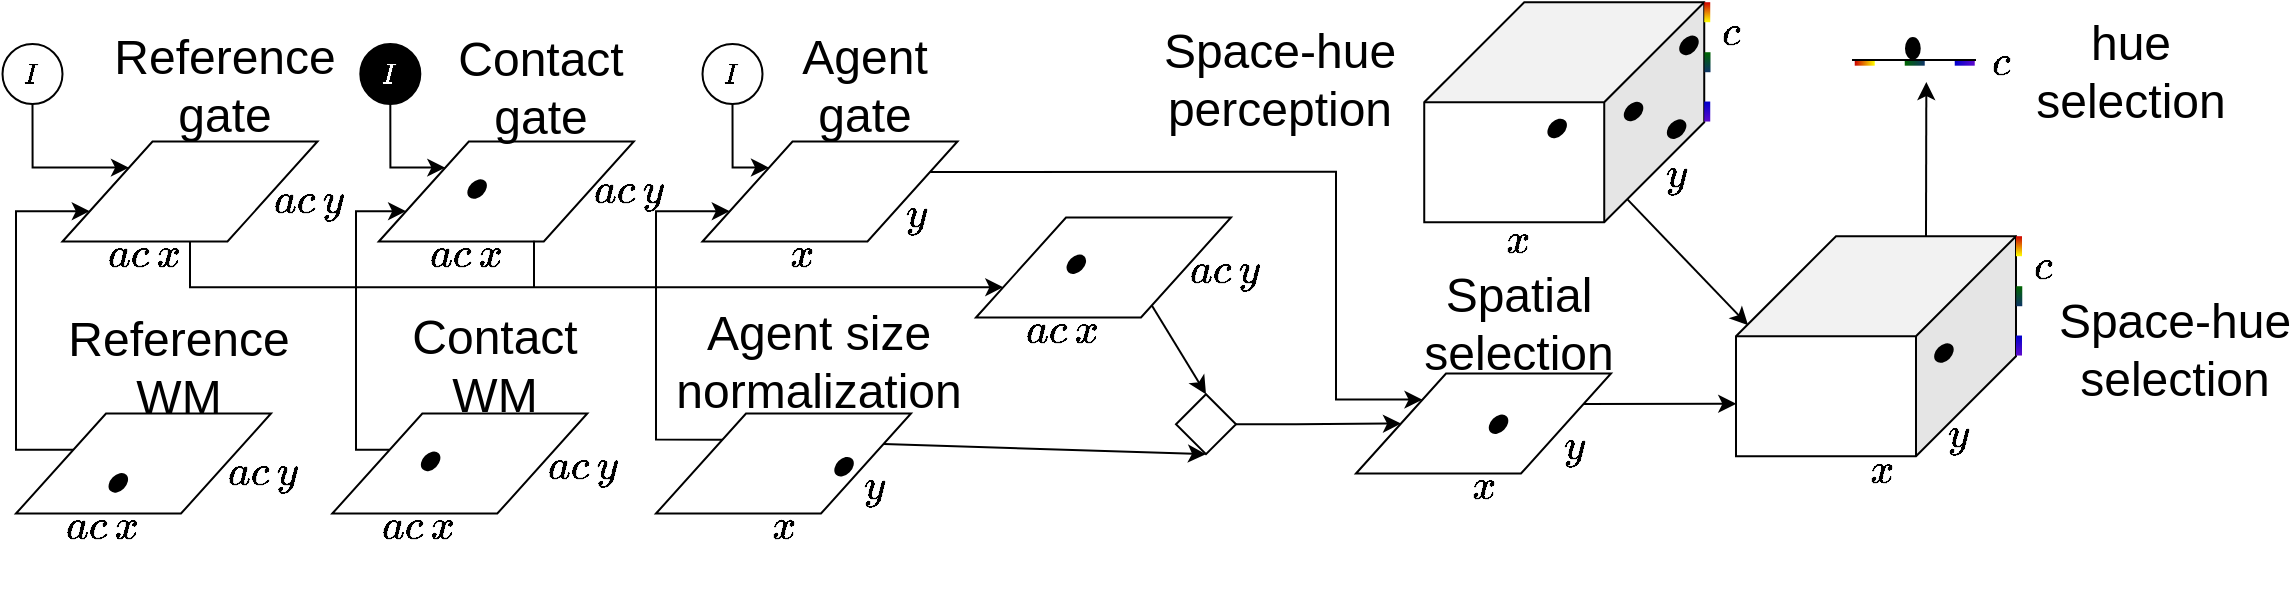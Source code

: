 <mxfile version="16.3.0" type="device"><diagram id="zXkaNMiOe2MEt0uAinrs" name="Page-1"><mxGraphModel dx="1695" dy="1725" grid="1" gridSize="10" guides="1" tooltips="1" connect="1" arrows="1" fold="1" page="1" pageScale="1" pageWidth="1169" pageHeight="827" math="1" shadow="0"><root><mxCell id="0"/><mxCell id="1" parent="0"/><mxCell id="jskrlIj5-P0HF-KF4wFD-42" style="edgeStyle=none;rounded=0;orthogonalLoop=1;jettySize=auto;html=1;exitX=1;exitY=0.25;exitDx=0;exitDy=0;entryX=0.5;entryY=1;entryDx=0;entryDy=0;" edge="1" parent="1" source="jskrlIj5-P0HF-KF4wFD-1" target="jskrlIj5-P0HF-KF4wFD-31"><mxGeometry relative="1" as="geometry"/></mxCell><mxCell id="jskrlIj5-P0HF-KF4wFD-45" style="edgeStyle=orthogonalEdgeStyle;rounded=0;orthogonalLoop=1;jettySize=auto;html=1;exitX=0;exitY=0;exitDx=0;exitDy=0;entryX=0;entryY=0.75;entryDx=0;entryDy=0;" edge="1" parent="1" source="jskrlIj5-P0HF-KF4wFD-1" target="jskrlIj5-P0HF-KF4wFD-16"><mxGeometry relative="1" as="geometry"><Array as="points"><mxPoint x="340" y="-431"/><mxPoint x="340" y="-545"/></Array></mxGeometry></mxCell><mxCell id="jskrlIj5-P0HF-KF4wFD-1" value="" style="shape=parallelogram;perimeter=parallelogramPerimeter;whiteSpace=wrap;html=1;fixedSize=1;fontFamily=Courier New;fontSize=9;size=45;fillColor=default;strokeColor=#000000;" vertex="1" parent="1"><mxGeometry x="340" y="-444.23" width="127.5" height="50" as="geometry"/></mxCell><mxCell id="jskrlIj5-P0HF-KF4wFD-2" value="&lt;font style=&quot;font-size: 18px&quot; face=&quot;Helvetica&quot;&gt;$$x$$&lt;/font&gt;" style="text;html=1;strokeColor=none;fillColor=none;align=center;verticalAlign=middle;whiteSpace=wrap;rounded=0;fontFamily=Courier New;fontSize=9;" vertex="1" parent="1"><mxGeometry x="384" y="-396.89" width="40" height="20" as="geometry"/></mxCell><mxCell id="jskrlIj5-P0HF-KF4wFD-3" value="&lt;font style=&quot;font-size: 18px&quot; face=&quot;Helvetica&quot;&gt;$$y$$&lt;/font&gt;" style="text;html=1;strokeColor=none;fillColor=none;align=center;verticalAlign=middle;whiteSpace=wrap;rounded=0;fontFamily=Courier New;fontSize=9;rotation=0;" vertex="1" parent="1"><mxGeometry x="428.88" y="-416.89" width="40" height="20" as="geometry"/></mxCell><mxCell id="jskrlIj5-P0HF-KF4wFD-4" value="&lt;div&gt;&lt;font style=&quot;font-size: 24px&quot;&gt;Agent size normalization&lt;br&gt;&lt;/font&gt;&lt;/div&gt;" style="text;html=1;strokeColor=none;fillColor=none;align=center;verticalAlign=middle;whiteSpace=wrap;rounded=0;" vertex="1" parent="1"><mxGeometry x="384.0" y="-480.0" width="75" height="20" as="geometry"/></mxCell><mxCell id="jskrlIj5-P0HF-KF4wFD-43" style="edgeStyle=orthogonalEdgeStyle;rounded=0;orthogonalLoop=1;jettySize=auto;html=1;exitX=0;exitY=0.25;exitDx=0;exitDy=0;entryX=0;entryY=0.75;entryDx=0;entryDy=0;" edge="1" parent="1" source="jskrlIj5-P0HF-KF4wFD-6" target="jskrlIj5-P0HF-KF4wFD-21"><mxGeometry relative="1" as="geometry"><Array as="points"><mxPoint x="20" y="-426"/><mxPoint x="20" y="-545"/></Array></mxGeometry></mxCell><mxCell id="jskrlIj5-P0HF-KF4wFD-6" value="" style="shape=parallelogram;perimeter=parallelogramPerimeter;whiteSpace=wrap;html=1;fixedSize=1;fontFamily=Courier New;fontSize=9;size=45;fillColor=default;strokeColor=#000000;" vertex="1" parent="1"><mxGeometry x="20.0" y="-444.23" width="127.5" height="50" as="geometry"/></mxCell><mxCell id="jskrlIj5-P0HF-KF4wFD-7" value="&lt;font style=&quot;font-size: 18px&quot; face=&quot;Helvetica&quot;&gt;$$ac \, x$$&lt;/font&gt;" style="text;html=1;strokeColor=none;fillColor=none;align=center;verticalAlign=middle;whiteSpace=wrap;rounded=0;fontFamily=Courier New;fontSize=9;" vertex="1" parent="1"><mxGeometry x="43.25" y="-396.89" width="40" height="20" as="geometry"/></mxCell><mxCell id="jskrlIj5-P0HF-KF4wFD-8" value="&lt;font style=&quot;font-size: 18px&quot; face=&quot;Helvetica&quot;&gt;$$ac \, y$$&lt;/font&gt;" style="text;html=1;strokeColor=none;fillColor=none;align=center;verticalAlign=middle;whiteSpace=wrap;rounded=0;fontFamily=Courier New;fontSize=9;rotation=0;" vertex="1" parent="1"><mxGeometry x="122.66" y="-423.9" width="40" height="20" as="geometry"/></mxCell><mxCell id="jskrlIj5-P0HF-KF4wFD-9" value="&lt;div&gt;&lt;font style=&quot;font-size: 24px&quot;&gt;Reference WM&lt;br&gt;&lt;/font&gt;&lt;/div&gt;" style="text;html=1;strokeColor=none;fillColor=none;align=center;verticalAlign=middle;whiteSpace=wrap;rounded=0;" vertex="1" parent="1"><mxGeometry x="64.0" y="-477.0" width="75" height="20" as="geometry"/></mxCell><mxCell id="jskrlIj5-P0HF-KF4wFD-44" style="edgeStyle=orthogonalEdgeStyle;rounded=0;orthogonalLoop=1;jettySize=auto;html=1;exitX=0;exitY=0.25;exitDx=0;exitDy=0;entryX=0;entryY=0.75;entryDx=0;entryDy=0;" edge="1" parent="1" source="jskrlIj5-P0HF-KF4wFD-10" target="jskrlIj5-P0HF-KF4wFD-25"><mxGeometry relative="1" as="geometry"><Array as="points"><mxPoint x="190" y="-426"/><mxPoint x="190" y="-545"/></Array></mxGeometry></mxCell><mxCell id="jskrlIj5-P0HF-KF4wFD-10" value="" style="shape=parallelogram;perimeter=parallelogramPerimeter;whiteSpace=wrap;html=1;fixedSize=1;fontFamily=Courier New;fontSize=9;size=45;fillColor=default;strokeColor=#000000;" vertex="1" parent="1"><mxGeometry x="178.16" y="-444.23" width="127.5" height="50" as="geometry"/></mxCell><mxCell id="jskrlIj5-P0HF-KF4wFD-11" value="&lt;font style=&quot;font-size: 18px&quot; face=&quot;Helvetica&quot;&gt;$$ac \, x$$&lt;/font&gt;" style="text;html=1;strokeColor=none;fillColor=none;align=center;verticalAlign=middle;whiteSpace=wrap;rounded=0;fontFamily=Courier New;fontSize=9;" vertex="1" parent="1"><mxGeometry x="201.41" y="-396.89" width="40" height="20" as="geometry"/></mxCell><mxCell id="jskrlIj5-P0HF-KF4wFD-12" value="&lt;font style=&quot;font-size: 18px&quot; face=&quot;Helvetica&quot;&gt;$$ac \, y$$&lt;/font&gt;" style="text;html=1;strokeColor=none;fillColor=none;align=center;verticalAlign=middle;whiteSpace=wrap;rounded=0;fontFamily=Courier New;fontSize=9;rotation=0;" vertex="1" parent="1"><mxGeometry x="282.6" y="-427.0" width="40" height="20" as="geometry"/></mxCell><mxCell id="jskrlIj5-P0HF-KF4wFD-13" value="&lt;div&gt;&lt;font style=&quot;font-size: 24px&quot;&gt;Contact WM&lt;br&gt;&lt;/font&gt;&lt;/div&gt;" style="text;html=1;strokeColor=none;fillColor=none;align=center;verticalAlign=middle;whiteSpace=wrap;rounded=0;" vertex="1" parent="1"><mxGeometry x="222.16" y="-478.0" width="75" height="20" as="geometry"/></mxCell><mxCell id="jskrlIj5-P0HF-KF4wFD-15" style="edgeStyle=none;rounded=0;orthogonalLoop=1;jettySize=auto;html=1;entryX=0.5;entryY=1;entryDx=0;entryDy=0;" edge="1" parent="1" source="jskrlIj5-P0HF-KF4wFD-8" target="jskrlIj5-P0HF-KF4wFD-8"><mxGeometry relative="1" as="geometry"/></mxCell><mxCell id="jskrlIj5-P0HF-KF4wFD-54" style="edgeStyle=orthogonalEdgeStyle;rounded=0;orthogonalLoop=1;jettySize=auto;html=1;exitX=1;exitY=0.25;exitDx=0;exitDy=0;entryX=0;entryY=0;entryDx=0;entryDy=0;" edge="1" parent="1" source="jskrlIj5-P0HF-KF4wFD-16" target="jskrlIj5-P0HF-KF4wFD-48"><mxGeometry relative="1" as="geometry"><Array as="points"><mxPoint x="680" y="-565"/><mxPoint x="680" y="-451"/></Array></mxGeometry></mxCell><mxCell id="jskrlIj5-P0HF-KF4wFD-16" value="" style="shape=parallelogram;perimeter=parallelogramPerimeter;whiteSpace=wrap;html=1;fixedSize=1;fontFamily=Courier New;fontSize=9;size=45;fillColor=default;strokeColor=#000000;" vertex="1" parent="1"><mxGeometry x="363.25" y="-580.23" width="127.5" height="50" as="geometry"/></mxCell><mxCell id="jskrlIj5-P0HF-KF4wFD-17" value="&lt;font style=&quot;font-size: 18px&quot; face=&quot;Helvetica&quot;&gt;$$x$$&lt;/font&gt;" style="text;html=1;strokeColor=none;fillColor=none;align=center;verticalAlign=middle;whiteSpace=wrap;rounded=0;fontFamily=Courier New;fontSize=9;" vertex="1" parent="1"><mxGeometry x="392.63" y="-532.89" width="40" height="20" as="geometry"/></mxCell><mxCell id="jskrlIj5-P0HF-KF4wFD-18" value="&lt;font style=&quot;font-size: 18px&quot; face=&quot;Helvetica&quot;&gt;$$y$$&lt;/font&gt;" style="text;html=1;strokeColor=none;fillColor=none;align=center;verticalAlign=middle;whiteSpace=wrap;rounded=0;fontFamily=Courier New;fontSize=9;rotation=0;" vertex="1" parent="1"><mxGeometry x="449.63" y="-552.89" width="40" height="20" as="geometry"/></mxCell><mxCell id="jskrlIj5-P0HF-KF4wFD-19" value="&lt;div&gt;&lt;font style=&quot;font-size: 24px&quot;&gt;Agent gate&lt;br&gt;&lt;/font&gt;&lt;/div&gt;" style="text;html=1;strokeColor=none;fillColor=none;align=center;verticalAlign=middle;whiteSpace=wrap;rounded=0;" vertex="1" parent="1"><mxGeometry x="407.25" y="-618.0" width="75" height="20" as="geometry"/></mxCell><mxCell id="jskrlIj5-P0HF-KF4wFD-38" style="edgeStyle=orthogonalEdgeStyle;rounded=0;orthogonalLoop=1;jettySize=auto;html=1;exitX=0.5;exitY=1;exitDx=0;exitDy=0;entryX=0;entryY=0.75;entryDx=0;entryDy=0;" edge="1" parent="1" source="jskrlIj5-P0HF-KF4wFD-21" target="jskrlIj5-P0HF-KF4wFD-34"><mxGeometry relative="1" as="geometry"/></mxCell><mxCell id="jskrlIj5-P0HF-KF4wFD-21" value="" style="shape=parallelogram;perimeter=parallelogramPerimeter;whiteSpace=wrap;html=1;fixedSize=1;fontFamily=Courier New;fontSize=9;size=45;fillColor=default;strokeColor=#000000;" vertex="1" parent="1"><mxGeometry x="43.25" y="-580.23" width="127.5" height="50" as="geometry"/></mxCell><mxCell id="jskrlIj5-P0HF-KF4wFD-22" value="&lt;font style=&quot;font-size: 18px&quot; face=&quot;Helvetica&quot;&gt;$$ac \, x$$&lt;/font&gt;" style="text;html=1;strokeColor=none;fillColor=none;align=center;verticalAlign=middle;whiteSpace=wrap;rounded=0;fontFamily=Courier New;fontSize=9;" vertex="1" parent="1"><mxGeometry x="63.5" y="-532.89" width="40" height="20" as="geometry"/></mxCell><mxCell id="jskrlIj5-P0HF-KF4wFD-23" value="&lt;font style=&quot;font-size: 18px&quot; face=&quot;Helvetica&quot;&gt;$$ac \, y$$&lt;/font&gt;" style="text;html=1;strokeColor=none;fillColor=none;align=center;verticalAlign=middle;whiteSpace=wrap;rounded=0;fontFamily=Courier New;fontSize=9;rotation=0;" vertex="1" parent="1"><mxGeometry x="145.91" y="-559.9" width="40" height="20" as="geometry"/></mxCell><mxCell id="jskrlIj5-P0HF-KF4wFD-24" value="&lt;div&gt;&lt;font style=&quot;font-size: 24px&quot;&gt;Reference gate&lt;br&gt;&lt;/font&gt;&lt;/div&gt;" style="text;html=1;strokeColor=none;fillColor=none;align=center;verticalAlign=middle;whiteSpace=wrap;rounded=0;" vertex="1" parent="1"><mxGeometry x="87.25" y="-618.0" width="75" height="20" as="geometry"/></mxCell><mxCell id="jskrlIj5-P0HF-KF4wFD-25" value="" style="shape=parallelogram;perimeter=parallelogramPerimeter;whiteSpace=wrap;html=1;fixedSize=1;fontFamily=Courier New;fontSize=9;size=45;fillColor=default;strokeColor=#000000;" vertex="1" parent="1"><mxGeometry x="201.41" y="-580.23" width="127.5" height="50" as="geometry"/></mxCell><mxCell id="jskrlIj5-P0HF-KF4wFD-26" value="&lt;font style=&quot;font-size: 18px&quot; face=&quot;Helvetica&quot;&gt;$$ac \, x$$&lt;/font&gt;" style="text;html=1;strokeColor=none;fillColor=none;align=center;verticalAlign=middle;whiteSpace=wrap;rounded=0;fontFamily=Courier New;fontSize=9;" vertex="1" parent="1"><mxGeometry x="224.66" y="-532.89" width="40" height="20" as="geometry"/></mxCell><mxCell id="jskrlIj5-P0HF-KF4wFD-27" value="&lt;font style=&quot;font-size: 18px&quot; face=&quot;Helvetica&quot;&gt;$$ac \, y$$&lt;/font&gt;" style="text;html=1;strokeColor=none;fillColor=none;align=center;verticalAlign=middle;whiteSpace=wrap;rounded=0;fontFamily=Courier New;fontSize=9;rotation=0;" vertex="1" parent="1"><mxGeometry x="305.66" y="-565.23" width="40" height="20" as="geometry"/></mxCell><mxCell id="jskrlIj5-P0HF-KF4wFD-28" value="&lt;div&gt;&lt;font style=&quot;font-size: 24px&quot;&gt;Contact gate&lt;br&gt;&lt;/font&gt;&lt;/div&gt;" style="text;html=1;strokeColor=none;fillColor=none;align=center;verticalAlign=middle;whiteSpace=wrap;rounded=0;" vertex="1" parent="1"><mxGeometry x="245.41" y="-617.0" width="75" height="20" as="geometry"/></mxCell><mxCell id="jskrlIj5-P0HF-KF4wFD-30" style="edgeStyle=none;rounded=0;orthogonalLoop=1;jettySize=auto;html=1;entryX=0.5;entryY=1;entryDx=0;entryDy=0;" edge="1" parent="1" source="jskrlIj5-P0HF-KF4wFD-23" target="jskrlIj5-P0HF-KF4wFD-23"><mxGeometry relative="1" as="geometry"/></mxCell><mxCell id="jskrlIj5-P0HF-KF4wFD-53" style="edgeStyle=orthogonalEdgeStyle;rounded=0;orthogonalLoop=1;jettySize=auto;html=1;exitX=1;exitY=0.5;exitDx=0;exitDy=0;entryX=0;entryY=0.5;entryDx=0;entryDy=0;" edge="1" parent="1" source="jskrlIj5-P0HF-KF4wFD-31" target="jskrlIj5-P0HF-KF4wFD-48"><mxGeometry relative="1" as="geometry"/></mxCell><mxCell id="jskrlIj5-P0HF-KF4wFD-31" value="" style="rhombus;whiteSpace=wrap;html=1;aspect=fixed;" vertex="1" parent="1"><mxGeometry x="600" y="-453.9" width="30" height="30" as="geometry"/></mxCell><mxCell id="jskrlIj5-P0HF-KF4wFD-41" style="rounded=0;orthogonalLoop=1;jettySize=auto;html=1;exitX=0.75;exitY=1;exitDx=0;exitDy=0;entryX=0.5;entryY=0;entryDx=0;entryDy=0;" edge="1" parent="1" source="jskrlIj5-P0HF-KF4wFD-34" target="jskrlIj5-P0HF-KF4wFD-31"><mxGeometry relative="1" as="geometry"/></mxCell><mxCell id="jskrlIj5-P0HF-KF4wFD-34" value="" style="shape=parallelogram;perimeter=parallelogramPerimeter;whiteSpace=wrap;html=1;fixedSize=1;fontFamily=Courier New;fontSize=9;size=45;fillColor=default;strokeColor=#000000;" vertex="1" parent="1"><mxGeometry x="500.0" y="-542.23" width="127.5" height="50" as="geometry"/></mxCell><mxCell id="jskrlIj5-P0HF-KF4wFD-35" value="&lt;font style=&quot;font-size: 18px&quot; face=&quot;Helvetica&quot;&gt;$$ac \, x$$&lt;/font&gt;" style="text;html=1;strokeColor=none;fillColor=none;align=center;verticalAlign=middle;whiteSpace=wrap;rounded=0;fontFamily=Courier New;fontSize=9;" vertex="1" parent="1"><mxGeometry x="523.25" y="-494.89" width="40" height="20" as="geometry"/></mxCell><mxCell id="jskrlIj5-P0HF-KF4wFD-36" value="&lt;font style=&quot;font-size: 18px&quot; face=&quot;Helvetica&quot;&gt;$$ac \, y$$&lt;/font&gt;" style="text;html=1;strokeColor=none;fillColor=none;align=center;verticalAlign=middle;whiteSpace=wrap;rounded=0;fontFamily=Courier New;fontSize=9;rotation=0;" vertex="1" parent="1"><mxGeometry x="604.44" y="-525.0" width="40" height="20" as="geometry"/></mxCell><mxCell id="jskrlIj5-P0HF-KF4wFD-113" style="edgeStyle=orthogonalEdgeStyle;rounded=0;orthogonalLoop=1;jettySize=auto;html=1;exitX=0.5;exitY=1;exitDx=0;exitDy=0;entryX=0;entryY=0;entryDx=0;entryDy=0;" edge="1" parent="1" source="jskrlIj5-P0HF-KF4wFD-47" target="jskrlIj5-P0HF-KF4wFD-21"><mxGeometry relative="1" as="geometry"><Array as="points"><mxPoint x="28" y="-567"/></Array></mxGeometry></mxCell><mxCell id="jskrlIj5-P0HF-KF4wFD-47" value="$$I$$" style="ellipse;whiteSpace=wrap;html=1;aspect=fixed;" vertex="1" parent="1"><mxGeometry x="13.25" y="-629" width="30" height="30" as="geometry"/></mxCell><mxCell id="jskrlIj5-P0HF-KF4wFD-87" style="rounded=0;orthogonalLoop=1;jettySize=auto;html=1;exitX=1;exitY=0.25;exitDx=0;exitDy=0;entryX=0.999;entryY=0.762;entryDx=0;entryDy=0;entryPerimeter=0;" edge="1" parent="1" source="jskrlIj5-P0HF-KF4wFD-48" target="jskrlIj5-P0HF-KF4wFD-75"><mxGeometry relative="1" as="geometry"/></mxCell><mxCell id="jskrlIj5-P0HF-KF4wFD-48" value="" style="shape=parallelogram;perimeter=parallelogramPerimeter;whiteSpace=wrap;html=1;fixedSize=1;fontFamily=Courier New;fontSize=9;size=45;fillColor=default;strokeColor=#000000;" vertex="1" parent="1"><mxGeometry x="690" y="-464.23" width="127.5" height="50" as="geometry"/></mxCell><mxCell id="jskrlIj5-P0HF-KF4wFD-49" value="&lt;font style=&quot;font-size: 18px&quot; face=&quot;Helvetica&quot;&gt;$$x$$&lt;/font&gt;" style="text;html=1;strokeColor=none;fillColor=none;align=center;verticalAlign=middle;whiteSpace=wrap;rounded=0;fontFamily=Courier New;fontSize=9;" vertex="1" parent="1"><mxGeometry x="734" y="-416.89" width="40" height="20" as="geometry"/></mxCell><mxCell id="jskrlIj5-P0HF-KF4wFD-50" value="&lt;font style=&quot;font-size: 18px&quot; face=&quot;Helvetica&quot;&gt;$$y$$&lt;/font&gt;" style="text;html=1;strokeColor=none;fillColor=none;align=center;verticalAlign=middle;whiteSpace=wrap;rounded=0;fontFamily=Courier New;fontSize=9;rotation=0;" vertex="1" parent="1"><mxGeometry x="778.88" y="-436.89" width="40" height="20" as="geometry"/></mxCell><mxCell id="jskrlIj5-P0HF-KF4wFD-51" value="&lt;div&gt;&lt;font style=&quot;font-size: 24px&quot;&gt;Spatial selection&lt;br&gt;&lt;/font&gt;&lt;/div&gt;" style="text;html=1;strokeColor=none;fillColor=none;align=center;verticalAlign=middle;whiteSpace=wrap;rounded=0;" vertex="1" parent="1"><mxGeometry x="734.0" y="-499.0" width="75" height="20" as="geometry"/></mxCell><mxCell id="jskrlIj5-P0HF-KF4wFD-56" value="" style="endArrow=none;html=1;rounded=0;entryX=0.609;entryY=1.031;entryDx=0;entryDy=0;entryPerimeter=0;" edge="1" parent="1"><mxGeometry width="50" height="50" relative="1" as="geometry"><mxPoint x="279" y="-507" as="sourcePoint"/><mxPoint x="279" y="-530.68" as="targetPoint"/></mxGeometry></mxCell><mxCell id="jskrlIj5-P0HF-KF4wFD-88" style="edgeStyle=none;rounded=0;orthogonalLoop=1;jettySize=auto;html=1;exitX=0.276;exitY=0.894;exitDx=0;exitDy=0;exitPerimeter=0;entryX=0.957;entryY=0.404;entryDx=0;entryDy=0;entryPerimeter=0;" edge="1" parent="1" source="jskrlIj5-P0HF-KF4wFD-63" target="jskrlIj5-P0HF-KF4wFD-75"><mxGeometry relative="1" as="geometry"/></mxCell><mxCell id="jskrlIj5-P0HF-KF4wFD-63" value="" style="shape=cube;whiteSpace=wrap;html=1;boundedLbl=1;backgroundOutline=1;darkOpacity=0.05;darkOpacity2=0.1;fontFamily=Helvetica;fontSize=6;flipV=0;flipH=1;size=50;" vertex="1" parent="1"><mxGeometry x="724.12" y="-649.89" width="140" height="110" as="geometry"/></mxCell><mxCell id="jskrlIj5-P0HF-KF4wFD-64" value="&lt;font style=&quot;font-size: 18px&quot; face=&quot;Helvetica&quot;&gt;$$x$$&lt;/font&gt;" style="text;html=1;strokeColor=none;fillColor=none;align=center;verticalAlign=middle;whiteSpace=wrap;rounded=0;fontFamily=Courier New;fontSize=9;" vertex="1" parent="1"><mxGeometry x="751" y="-539.89" width="40" height="20" as="geometry"/></mxCell><mxCell id="jskrlIj5-P0HF-KF4wFD-65" value="&lt;font style=&quot;font-size: 18px&quot; face=&quot;Helvetica&quot;&gt;$$y$$&lt;/font&gt;" style="text;html=1;strokeColor=none;fillColor=none;align=center;verticalAlign=middle;whiteSpace=wrap;rounded=0;fontFamily=Courier New;fontSize=9;rotation=0;" vertex="1" parent="1"><mxGeometry x="829.31" y="-577.01" width="42" height="27.78" as="geometry"/></mxCell><mxCell id="jskrlIj5-P0HF-KF4wFD-66" value="&lt;font style=&quot;font-size: 18px&quot; face=&quot;Helvetica&quot;&gt;$$c$$&lt;/font&gt;" style="text;html=1;strokeColor=none;fillColor=none;align=center;verticalAlign=middle;whiteSpace=wrap;rounded=0;fontFamily=Courier New;fontSize=9;" vertex="1" parent="1"><mxGeometry x="861.64" y="-643.86" width="30.5" height="20" as="geometry"/></mxCell><mxCell id="jskrlIj5-P0HF-KF4wFD-67" value="" style="rounded=0;whiteSpace=wrap;html=1;strokeColor=none;fillColor=#CC0000;gradientColor=#FFFF00;" vertex="1" parent="1"><mxGeometry x="864.12" y="-649.89" width="3" height="10" as="geometry"/></mxCell><mxCell id="jskrlIj5-P0HF-KF4wFD-68" value="" style="rounded=0;whiteSpace=wrap;html=1;strokeColor=none;fillColor=#006600;gradientColor=#0E3466;" vertex="1" parent="1"><mxGeometry x="864.25" y="-624.89" width="3" height="10" as="geometry"/></mxCell><mxCell id="jskrlIj5-P0HF-KF4wFD-69" value="" style="rounded=0;whiteSpace=wrap;html=1;strokeColor=none;fillColor=#0000CC;gradientColor=#5E0ACC;" vertex="1" parent="1"><mxGeometry x="864.12" y="-600.23" width="3" height="10" as="geometry"/></mxCell><mxCell id="jskrlIj5-P0HF-KF4wFD-70" value="&lt;div&gt;&lt;font style=&quot;font-size: 24px&quot;&gt;Space-hue perception&lt;br&gt;&lt;/font&gt;&lt;/div&gt;" style="text;html=1;strokeColor=none;fillColor=none;align=center;verticalAlign=middle;whiteSpace=wrap;rounded=0;" vertex="1" parent="1"><mxGeometry x="580.12" y="-620.86" width="144" height="20" as="geometry"/></mxCell><mxCell id="jskrlIj5-P0HF-KF4wFD-71" value="" style="ellipse;whiteSpace=wrap;html=1;rotation=-45;fillColor=#000000;" vertex="1" parent="1"><mxGeometry x="823.62" y="-598.66" width="10.31" height="6.87" as="geometry"/></mxCell><mxCell id="jskrlIj5-P0HF-KF4wFD-72" value="" style="ellipse;whiteSpace=wrap;html=1;rotation=-45;fillColor=#000000;" vertex="1" parent="1"><mxGeometry x="851.33" y="-631.76" width="10.31" height="6.87" as="geometry"/></mxCell><mxCell id="jskrlIj5-P0HF-KF4wFD-73" value="" style="ellipse;whiteSpace=wrap;html=1;rotation=-45;fillColor=#000000;" vertex="1" parent="1"><mxGeometry x="785.43" y="-590.23" width="10.31" height="6.87" as="geometry"/></mxCell><mxCell id="jskrlIj5-P0HF-KF4wFD-98" style="edgeStyle=none;rounded=0;orthogonalLoop=1;jettySize=auto;html=1;exitX=0;exitY=0;exitDx=45;exitDy=0;exitPerimeter=0;" edge="1" parent="1" source="jskrlIj5-P0HF-KF4wFD-75"><mxGeometry relative="1" as="geometry"><mxPoint x="975.167" y="-610" as="targetPoint"/></mxGeometry></mxCell><mxCell id="jskrlIj5-P0HF-KF4wFD-75" value="" style="shape=cube;whiteSpace=wrap;html=1;boundedLbl=1;backgroundOutline=1;darkOpacity=0.05;darkOpacity2=0.1;fontFamily=Helvetica;fontSize=6;flipV=0;flipH=1;size=50;" vertex="1" parent="1"><mxGeometry x="880" y="-532.89" width="140" height="110" as="geometry"/></mxCell><mxCell id="jskrlIj5-P0HF-KF4wFD-76" value="&lt;font style=&quot;font-size: 18px&quot; face=&quot;Helvetica&quot;&gt;$$x$$&lt;/font&gt;" style="text;html=1;strokeColor=none;fillColor=none;align=center;verticalAlign=middle;whiteSpace=wrap;rounded=0;fontFamily=Courier New;fontSize=9;" vertex="1" parent="1"><mxGeometry x="932.81" y="-424.89" width="40" height="20" as="geometry"/></mxCell><mxCell id="jskrlIj5-P0HF-KF4wFD-77" value="&lt;font style=&quot;font-size: 18px&quot; face=&quot;Helvetica&quot;&gt;$$y$$&lt;/font&gt;" style="text;html=1;strokeColor=none;fillColor=none;align=center;verticalAlign=middle;whiteSpace=wrap;rounded=0;fontFamily=Courier New;fontSize=9;rotation=0;" vertex="1" parent="1"><mxGeometry x="971.0" y="-442.89" width="40" height="20" as="geometry"/></mxCell><mxCell id="jskrlIj5-P0HF-KF4wFD-78" value="&lt;font style=&quot;font-size: 18px&quot; face=&quot;Helvetica&quot;&gt;$$c$$&lt;/font&gt;" style="text;html=1;strokeColor=none;fillColor=none;align=center;verticalAlign=middle;whiteSpace=wrap;rounded=0;fontFamily=Courier New;fontSize=9;" vertex="1" parent="1"><mxGeometry x="1017.52" y="-526.86" width="30.5" height="20" as="geometry"/></mxCell><mxCell id="jskrlIj5-P0HF-KF4wFD-79" value="" style="rounded=0;whiteSpace=wrap;html=1;strokeColor=none;fillColor=#CC0000;gradientColor=#FFFF00;" vertex="1" parent="1"><mxGeometry x="1020" y="-532.89" width="3" height="10" as="geometry"/></mxCell><mxCell id="jskrlIj5-P0HF-KF4wFD-80" value="" style="rounded=0;whiteSpace=wrap;html=1;strokeColor=none;fillColor=#006600;gradientColor=#0E3466;" vertex="1" parent="1"><mxGeometry x="1020.13" y="-507.89" width="3" height="10" as="geometry"/></mxCell><mxCell id="jskrlIj5-P0HF-KF4wFD-81" value="" style="rounded=0;whiteSpace=wrap;html=1;strokeColor=none;fillColor=#0000CC;gradientColor=#5E0ACC;" vertex="1" parent="1"><mxGeometry x="1020" y="-483.23" width="3" height="10" as="geometry"/></mxCell><mxCell id="jskrlIj5-P0HF-KF4wFD-82" value="&lt;div&gt;&lt;font style=&quot;font-size: 24px&quot;&gt;Space-hue selection&lt;br&gt;&lt;/font&gt;&lt;/div&gt;" style="text;html=1;strokeColor=none;fillColor=none;align=center;verticalAlign=middle;whiteSpace=wrap;rounded=0;" vertex="1" parent="1"><mxGeometry x="1040" y="-487.18" width="119" height="23" as="geometry"/></mxCell><mxCell id="jskrlIj5-P0HF-KF4wFD-94" value="" style="group;rotation=-90;" vertex="1" connectable="0" parent="1"><mxGeometry x="967.87" y="-649.66" width="3.13" height="59.66" as="geometry"/></mxCell><mxCell id="jskrlIj5-P0HF-KF4wFD-91" value="" style="rounded=0;whiteSpace=wrap;html=1;strokeColor=none;fillColor=#CC0000;gradientColor=#FFFF00;rotation=-90;" vertex="1" parent="jskrlIj5-P0HF-KF4wFD-94"><mxGeometry x="-25" y="25" width="3" height="10" as="geometry"/></mxCell><mxCell id="jskrlIj5-P0HF-KF4wFD-92" value="" style="rounded=0;whiteSpace=wrap;html=1;strokeColor=none;fillColor=#006600;gradientColor=#0E3466;rotation=-90;" vertex="1" parent="jskrlIj5-P0HF-KF4wFD-94"><mxGeometry y="25" width="3" height="10" as="geometry"/></mxCell><mxCell id="jskrlIj5-P0HF-KF4wFD-93" value="" style="rounded=0;whiteSpace=wrap;html=1;strokeColor=none;fillColor=#0000CC;gradientColor=#5E0ACC;rotation=-90;" vertex="1" parent="jskrlIj5-P0HF-KF4wFD-94"><mxGeometry x="25" y="25" width="3" height="10" as="geometry"/></mxCell><mxCell id="jskrlIj5-P0HF-KF4wFD-89" value="" style="endArrow=none;html=1;rounded=0;" edge="1" parent="1"><mxGeometry width="50" height="50" relative="1" as="geometry"><mxPoint x="938" y="-621" as="sourcePoint"/><mxPoint x="1000" y="-621" as="targetPoint"/></mxGeometry></mxCell><mxCell id="jskrlIj5-P0HF-KF4wFD-96" value="&lt;font style=&quot;font-size: 18px&quot; face=&quot;Helvetica&quot;&gt;$$c$$&lt;/font&gt;" style="text;html=1;strokeColor=none;fillColor=none;align=center;verticalAlign=middle;whiteSpace=wrap;rounded=0;fontFamily=Courier New;fontSize=9;" vertex="1" parent="1"><mxGeometry x="997.11" y="-628.77" width="30.5" height="18.77" as="geometry"/></mxCell><mxCell id="jskrlIj5-P0HF-KF4wFD-97" value="&lt;div&gt;&lt;font style=&quot;font-size: 24px&quot;&gt;hue selection&lt;br&gt;&lt;/font&gt;&lt;/div&gt;" style="text;html=1;strokeColor=none;fillColor=none;align=center;verticalAlign=middle;whiteSpace=wrap;rounded=0;" vertex="1" parent="1"><mxGeometry x="1017.52" y="-626.36" width="119" height="23" as="geometry"/></mxCell><mxCell id="jskrlIj5-P0HF-KF4wFD-101" value="" style="ellipse;whiteSpace=wrap;html=1;rotation=-45;fillColor=#000000;" vertex="1" parent="1"><mxGeometry x="428.88" y="-421.1" width="10.31" height="6.87" as="geometry"/></mxCell><mxCell id="jskrlIj5-P0HF-KF4wFD-102" value="" style="ellipse;whiteSpace=wrap;html=1;rotation=-45;fillColor=#000000;" vertex="1" parent="1"><mxGeometry x="756.12" y="-442.33" width="10.31" height="6.87" as="geometry"/></mxCell><mxCell id="jskrlIj5-P0HF-KF4wFD-103" value="" style="ellipse;whiteSpace=wrap;html=1;rotation=-45;fillColor=#000000;" vertex="1" parent="1"><mxGeometry x="845.16" y="-589.87" width="10.31" height="6.87" as="geometry"/></mxCell><mxCell id="jskrlIj5-P0HF-KF4wFD-105" value="" style="ellipse;whiteSpace=wrap;html=1;rotation=-45;fillColor=#000000;" vertex="1" parent="1"><mxGeometry x="222.16" y="-423.76" width="10.31" height="6.87" as="geometry"/></mxCell><mxCell id="jskrlIj5-P0HF-KF4wFD-106" value="" style="ellipse;whiteSpace=wrap;html=1;rotation=-45;fillColor=#000000;" vertex="1" parent="1"><mxGeometry x="66.0" y="-413.0" width="10.31" height="6.87" as="geometry"/></mxCell><mxCell id="jskrlIj5-P0HF-KF4wFD-107" value="" style="ellipse;whiteSpace=wrap;html=1;rotation=-45;fillColor=#000000;" vertex="1" parent="1"><mxGeometry x="245.41" y="-559.9" width="10.31" height="6.87" as="geometry"/></mxCell><mxCell id="jskrlIj5-P0HF-KF4wFD-108" value="" style="ellipse;whiteSpace=wrap;html=1;rotation=-45;fillColor=#000000;" vertex="1" parent="1"><mxGeometry x="545" y="-522.29" width="10.31" height="6.87" as="geometry"/></mxCell><mxCell id="jskrlIj5-P0HF-KF4wFD-114" style="edgeStyle=orthogonalEdgeStyle;rounded=0;orthogonalLoop=1;jettySize=auto;html=1;exitX=0.5;exitY=1;exitDx=0;exitDy=0;entryX=0;entryY=0;entryDx=0;entryDy=0;" edge="1" parent="1" source="jskrlIj5-P0HF-KF4wFD-109" target="jskrlIj5-P0HF-KF4wFD-25"><mxGeometry relative="1" as="geometry"><Array as="points"><mxPoint x="207" y="-567"/></Array></mxGeometry></mxCell><mxCell id="jskrlIj5-P0HF-KF4wFD-109" value="&lt;font color=&quot;#FFFFFF&quot;&gt;$$I$$&lt;/font&gt;" style="ellipse;whiteSpace=wrap;html=1;aspect=fixed;fillColor=#000000;" vertex="1" parent="1"><mxGeometry x="192.16" y="-629" width="30" height="30" as="geometry"/></mxCell><mxCell id="jskrlIj5-P0HF-KF4wFD-115" style="edgeStyle=orthogonalEdgeStyle;rounded=0;orthogonalLoop=1;jettySize=auto;html=1;exitX=0.5;exitY=1;exitDx=0;exitDy=0;entryX=0;entryY=0;entryDx=0;entryDy=0;" edge="1" parent="1" source="jskrlIj5-P0HF-KF4wFD-110" target="jskrlIj5-P0HF-KF4wFD-16"><mxGeometry relative="1" as="geometry"><Array as="points"><mxPoint x="378" y="-567"/></Array></mxGeometry></mxCell><mxCell id="jskrlIj5-P0HF-KF4wFD-110" value="$$I$$" style="ellipse;whiteSpace=wrap;html=1;aspect=fixed;" vertex="1" parent="1"><mxGeometry x="363.25" y="-629" width="30" height="30" as="geometry"/></mxCell><mxCell id="jskrlIj5-P0HF-KF4wFD-111" value="" style="ellipse;whiteSpace=wrap;html=1;rotation=-45;fillColor=#000000;" vertex="1" parent="1"><mxGeometry x="978.81" y="-477.89" width="10.31" height="6.87" as="geometry"/></mxCell><mxCell id="jskrlIj5-P0HF-KF4wFD-112" value="" style="ellipse;whiteSpace=wrap;html=1;rotation=-90;fillColor=#000000;" vertex="1" parent="1"><mxGeometry x="963.28" y="-630.23" width="10.31" height="6.87" as="geometry"/></mxCell></root></mxGraphModel></diagram></mxfile>